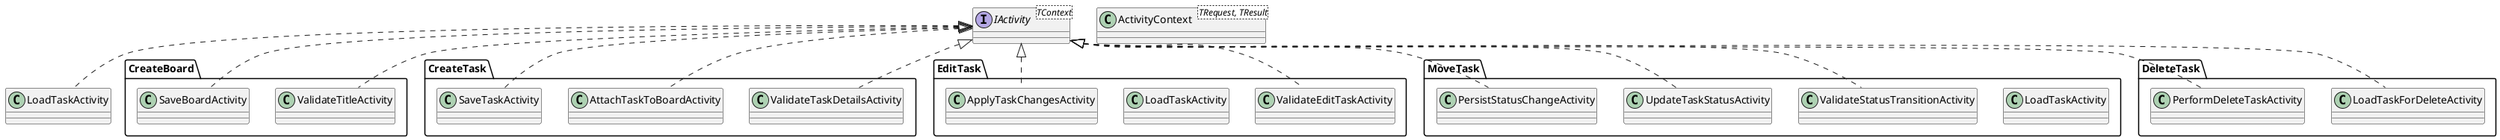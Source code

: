 @startuml
' Activity classes for each use case pipeline

interface IActivity<TContext>
class ActivityContext<TRequest, TResult>

package "CreateBoard" {
  class ValidateTitleActivity
  class SaveBoardActivity
}

package "CreateTask" {
  class ValidateTaskDetailsActivity
  class AttachTaskToBoardActivity
  class SaveTaskActivity
}

package "EditTask" {
  class ValidateEditTaskActivity
  class LoadTaskActivity
  class ApplyTaskChangesActivity
}

package "MoveTask" {
  class LoadTaskActivity
  class ValidateStatusTransitionActivity
  class UpdateTaskStatusActivity
  class PersistStatusChangeActivity
}

package "DeleteTask" {
  class LoadTaskForDeleteActivity
  class PerformDeleteTaskActivity
}

IActivity <|.. ValidateTitleActivity
IActivity <|.. SaveBoardActivity
IActivity <|.. ValidateTaskDetailsActivity
IActivity <|.. AttachTaskToBoardActivity
IActivity <|.. SaveTaskActivity
IActivity <|.. ValidateEditTaskActivity
IActivity <|.. LoadTaskActivity
IActivity <|.. ApplyTaskChangesActivity
IActivity <|.. ValidateStatusTransitionActivity
IActivity <|.. UpdateTaskStatusActivity
IActivity <|.. PersistStatusChangeActivity
IActivity <|.. LoadTaskForDeleteActivity
IActivity <|.. PerformDeleteTaskActivity

@enduml
